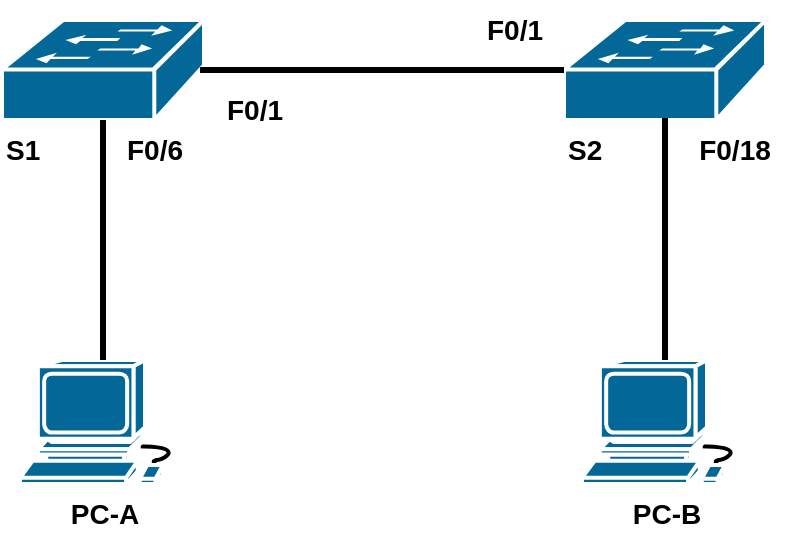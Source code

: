 <mxfile version="22.1.21" type="device">
  <diagram id="6a731a19-8d31-9384-78a2-239565b7b9f0" name="Page-1">
    <mxGraphModel dx="1434" dy="844" grid="0" gridSize="10" guides="1" tooltips="1" connect="1" arrows="1" fold="1" page="1" pageScale="1" pageWidth="827" pageHeight="1169" background="none" math="0" shadow="0">
      <root>
        <mxCell id="0" />
        <mxCell id="1" parent="0" />
        <mxCell id="XwpVITPWyW7fgP2IyW2y-2257" value="&lt;div style=&quot;&quot;&gt;&lt;b style=&quot;background-color: initial; font-size: 14px;&quot;&gt;S1&lt;/b&gt;&lt;br&gt;&lt;/div&gt;" style="shape=mxgraph.cisco.switches.workgroup_switch;sketch=0;html=1;pointerEvents=1;dashed=0;fillColor=#036897;strokeColor=#ffffff;strokeWidth=2;verticalLabelPosition=bottom;verticalAlign=top;align=left;outlineConnect=0;" vertex="1" parent="1">
          <mxGeometry x="169" y="330" width="101" height="50" as="geometry" />
        </mxCell>
        <mxCell id="XwpVITPWyW7fgP2IyW2y-2258" value="&lt;b&gt;&lt;font style=&quot;font-size: 14px;&quot;&gt;S2&lt;/font&gt;&lt;/b&gt;" style="shape=mxgraph.cisco.switches.workgroup_switch;sketch=0;html=1;pointerEvents=1;dashed=0;fillColor=#036897;strokeColor=#ffffff;strokeWidth=2;verticalLabelPosition=bottom;verticalAlign=top;align=left;outlineConnect=0;" vertex="1" parent="1">
          <mxGeometry x="450" y="330" width="101" height="50" as="geometry" />
        </mxCell>
        <mxCell id="XwpVITPWyW7fgP2IyW2y-2259" value="&lt;b&gt;&lt;font style=&quot;font-size: 14px;&quot;&gt;PC-A&lt;/font&gt;&lt;/b&gt;" style="shape=mxgraph.cisco.computers_and_peripherals.workstation;sketch=0;html=1;pointerEvents=1;dashed=0;fillColor=#036897;strokeColor=#ffffff;strokeWidth=2;verticalLabelPosition=bottom;verticalAlign=top;align=center;outlineConnect=0;" vertex="1" parent="1">
          <mxGeometry x="178" y="500" width="83" height="62" as="geometry" />
        </mxCell>
        <mxCell id="XwpVITPWyW7fgP2IyW2y-2260" value="&lt;font style=&quot;font-size: 14px;&quot;&gt;&lt;b&gt;PC-B&lt;/b&gt;&lt;/font&gt;" style="shape=mxgraph.cisco.computers_and_peripherals.workstation;sketch=0;html=1;pointerEvents=1;dashed=0;fillColor=#036897;strokeColor=#ffffff;strokeWidth=2;verticalLabelPosition=bottom;verticalAlign=top;align=center;outlineConnect=0;" vertex="1" parent="1">
          <mxGeometry x="459" y="500" width="83" height="62" as="geometry" />
        </mxCell>
        <mxCell id="XwpVITPWyW7fgP2IyW2y-2265" value="" style="endArrow=none;html=1;rounded=0;fontSize=12;strokeWidth=3;" edge="1" parent="1" source="XwpVITPWyW7fgP2IyW2y-2259" target="XwpVITPWyW7fgP2IyW2y-2257">
          <mxGeometry width="50" height="50" relative="1" as="geometry">
            <mxPoint x="500" y="670" as="sourcePoint" />
            <mxPoint x="550" y="620" as="targetPoint" />
            <Array as="points" />
          </mxGeometry>
        </mxCell>
        <mxCell id="XwpVITPWyW7fgP2IyW2y-2266" value="" style="endArrow=none;html=1;rounded=0;exitX=0.98;exitY=0.5;exitDx=0;exitDy=0;exitPerimeter=0;entryX=0;entryY=0.5;entryDx=0;entryDy=0;entryPerimeter=0;strokeWidth=3;" edge="1" parent="1" source="XwpVITPWyW7fgP2IyW2y-2257" target="XwpVITPWyW7fgP2IyW2y-2258">
          <mxGeometry width="50" height="50" relative="1" as="geometry">
            <mxPoint x="500" y="670" as="sourcePoint" />
            <mxPoint x="550" y="620" as="targetPoint" />
          </mxGeometry>
        </mxCell>
        <mxCell id="XwpVITPWyW7fgP2IyW2y-2267" value="" style="endArrow=none;html=1;rounded=0;entryX=0.5;entryY=0.98;entryDx=0;entryDy=0;entryPerimeter=0;exitX=0.5;exitY=0;exitDx=0;exitDy=0;exitPerimeter=0;strokeWidth=3;" edge="1" parent="1" source="XwpVITPWyW7fgP2IyW2y-2260" target="XwpVITPWyW7fgP2IyW2y-2258">
          <mxGeometry width="50" height="50" relative="1" as="geometry">
            <mxPoint x="500" y="670" as="sourcePoint" />
            <mxPoint x="550" y="620" as="targetPoint" />
          </mxGeometry>
        </mxCell>
        <mxCell id="XwpVITPWyW7fgP2IyW2y-2268" value="&lt;font style=&quot;font-size: 14px;&quot;&gt;F0/1&lt;/font&gt;" style="text;html=1;align=center;verticalAlign=middle;resizable=0;points=[];autosize=1;strokeColor=none;fillColor=none;fontStyle=1" vertex="1" parent="1">
          <mxGeometry x="270" y="360" width="50" height="30" as="geometry" />
        </mxCell>
        <mxCell id="XwpVITPWyW7fgP2IyW2y-2269" value="&lt;font style=&quot;font-size: 14px;&quot;&gt;F0/1&lt;/font&gt;" style="text;html=1;align=center;verticalAlign=middle;resizable=0;points=[];autosize=1;strokeColor=none;fillColor=none;fontStyle=1" vertex="1" parent="1">
          <mxGeometry x="400" y="320" width="50" height="30" as="geometry" />
        </mxCell>
        <mxCell id="XwpVITPWyW7fgP2IyW2y-2270" value="F0/6" style="text;html=1;align=center;verticalAlign=middle;resizable=0;points=[];autosize=1;strokeColor=none;fillColor=none;fontSize=14;fontStyle=1" vertex="1" parent="1">
          <mxGeometry x="220" y="380" width="50" height="30" as="geometry" />
        </mxCell>
        <mxCell id="XwpVITPWyW7fgP2IyW2y-2271" value="F0/18" style="text;html=1;align=center;verticalAlign=middle;resizable=0;points=[];autosize=1;strokeColor=none;fillColor=none;fontSize=14;fontStyle=1" vertex="1" parent="1">
          <mxGeometry x="505" y="380" width="60" height="30" as="geometry" />
        </mxCell>
      </root>
    </mxGraphModel>
  </diagram>
</mxfile>
